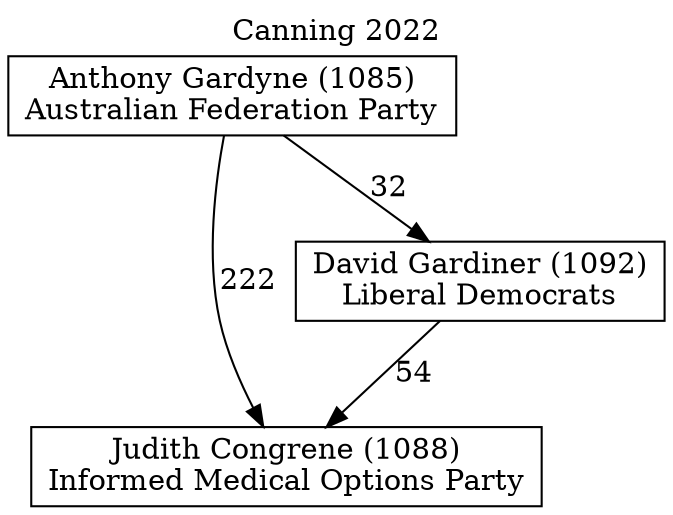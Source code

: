 // House preference flow
digraph "Judith Congrene (1088)_Canning_2022" {
	graph [label="Canning 2022" labelloc=t mclimit=10]
	node [shape=box]
	"Judith Congrene (1088)" [label="Judith Congrene (1088)
Informed Medical Options Party"]
	"David Gardiner (1092)" [label="David Gardiner (1092)
Liberal Democrats"]
	"Anthony Gardyne (1085)" [label="Anthony Gardyne (1085)
Australian Federation Party"]
	"David Gardiner (1092)" -> "Judith Congrene (1088)" [label=54]
	"Anthony Gardyne (1085)" -> "David Gardiner (1092)" [label=32]
	"Anthony Gardyne (1085)" -> "Judith Congrene (1088)" [label=222]
}
